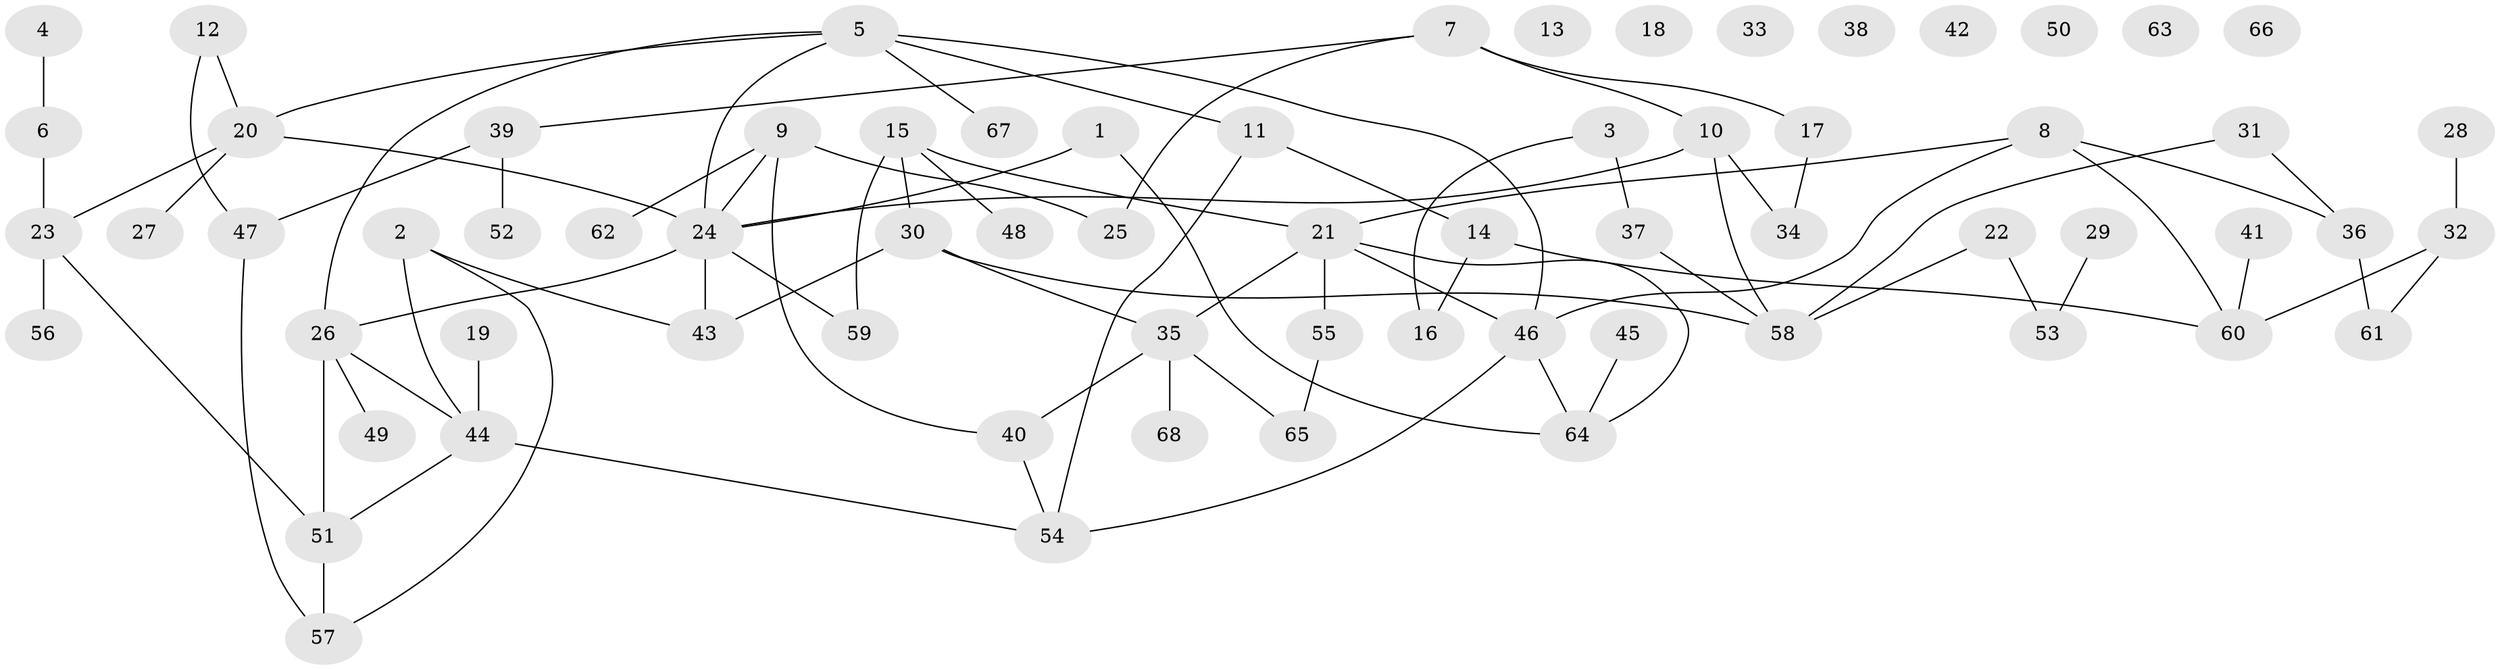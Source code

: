 // Generated by graph-tools (version 1.1) at 2025/25/03/09/25 03:25:24]
// undirected, 68 vertices, 85 edges
graph export_dot {
graph [start="1"]
  node [color=gray90,style=filled];
  1;
  2;
  3;
  4;
  5;
  6;
  7;
  8;
  9;
  10;
  11;
  12;
  13;
  14;
  15;
  16;
  17;
  18;
  19;
  20;
  21;
  22;
  23;
  24;
  25;
  26;
  27;
  28;
  29;
  30;
  31;
  32;
  33;
  34;
  35;
  36;
  37;
  38;
  39;
  40;
  41;
  42;
  43;
  44;
  45;
  46;
  47;
  48;
  49;
  50;
  51;
  52;
  53;
  54;
  55;
  56;
  57;
  58;
  59;
  60;
  61;
  62;
  63;
  64;
  65;
  66;
  67;
  68;
  1 -- 24;
  1 -- 64;
  2 -- 43;
  2 -- 44;
  2 -- 57;
  3 -- 16;
  3 -- 37;
  4 -- 6;
  5 -- 11;
  5 -- 20;
  5 -- 24;
  5 -- 26;
  5 -- 46;
  5 -- 67;
  6 -- 23;
  7 -- 10;
  7 -- 17;
  7 -- 25;
  7 -- 39;
  8 -- 21;
  8 -- 36;
  8 -- 46;
  8 -- 60;
  9 -- 24;
  9 -- 25;
  9 -- 40;
  9 -- 62;
  10 -- 24;
  10 -- 34;
  10 -- 58;
  11 -- 14;
  11 -- 54;
  12 -- 20;
  12 -- 47;
  14 -- 16;
  14 -- 60;
  15 -- 21;
  15 -- 30;
  15 -- 48;
  15 -- 59;
  17 -- 34;
  19 -- 44;
  20 -- 23;
  20 -- 24;
  20 -- 27;
  21 -- 35;
  21 -- 46;
  21 -- 55;
  21 -- 64;
  22 -- 53;
  22 -- 58;
  23 -- 51;
  23 -- 56;
  24 -- 26;
  24 -- 43;
  24 -- 59;
  26 -- 44;
  26 -- 49;
  26 -- 51;
  28 -- 32;
  29 -- 53;
  30 -- 35;
  30 -- 43;
  30 -- 58;
  31 -- 36;
  31 -- 58;
  32 -- 60;
  32 -- 61;
  35 -- 40;
  35 -- 65;
  35 -- 68;
  36 -- 61;
  37 -- 58;
  39 -- 47;
  39 -- 52;
  40 -- 54;
  41 -- 60;
  44 -- 51;
  44 -- 54;
  45 -- 64;
  46 -- 54;
  46 -- 64;
  47 -- 57;
  51 -- 57;
  55 -- 65;
}
